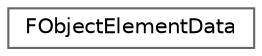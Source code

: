 digraph "Graphical Class Hierarchy"
{
 // INTERACTIVE_SVG=YES
 // LATEX_PDF_SIZE
  bgcolor="transparent";
  edge [fontname=Helvetica,fontsize=10,labelfontname=Helvetica,labelfontsize=10];
  node [fontname=Helvetica,fontsize=10,shape=box,height=0.2,width=0.4];
  rankdir="LR";
  Node0 [id="Node000000",label="FObjectElementData",height=0.2,width=0.4,color="grey40", fillcolor="white", style="filled",URL="$d1/dcb/structFObjectElementData.html",tooltip="Element data that represents an Object."];
}
